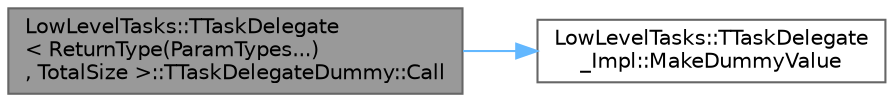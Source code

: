 digraph "LowLevelTasks::TTaskDelegate&lt; ReturnType(ParamTypes...), TotalSize &gt;::TTaskDelegateDummy::Call"
{
 // INTERACTIVE_SVG=YES
 // LATEX_PDF_SIZE
  bgcolor="transparent";
  edge [fontname=Helvetica,fontsize=10,labelfontname=Helvetica,labelfontsize=10];
  node [fontname=Helvetica,fontsize=10,shape=box,height=0.2,width=0.4];
  rankdir="LR";
  Node1 [id="Node000001",label="LowLevelTasks::TTaskDelegate\l\< ReturnType(ParamTypes...)\l, TotalSize \>::TTaskDelegateDummy::Call",height=0.2,width=0.4,color="gray40", fillcolor="grey60", style="filled", fontcolor="black",tooltip=" "];
  Node1 -> Node2 [id="edge1_Node000001_Node000002",color="steelblue1",style="solid",tooltip=" "];
  Node2 [id="Node000002",label="LowLevelTasks::TTaskDelegate\l_Impl::MakeDummyValue",height=0.2,width=0.4,color="grey40", fillcolor="white", style="filled",URL="$d1/d5a/namespaceLowLevelTasks_1_1TTaskDelegate__Impl.html#a954b4ba06e8b28beefd1149207461ec2",tooltip=" "];
}
